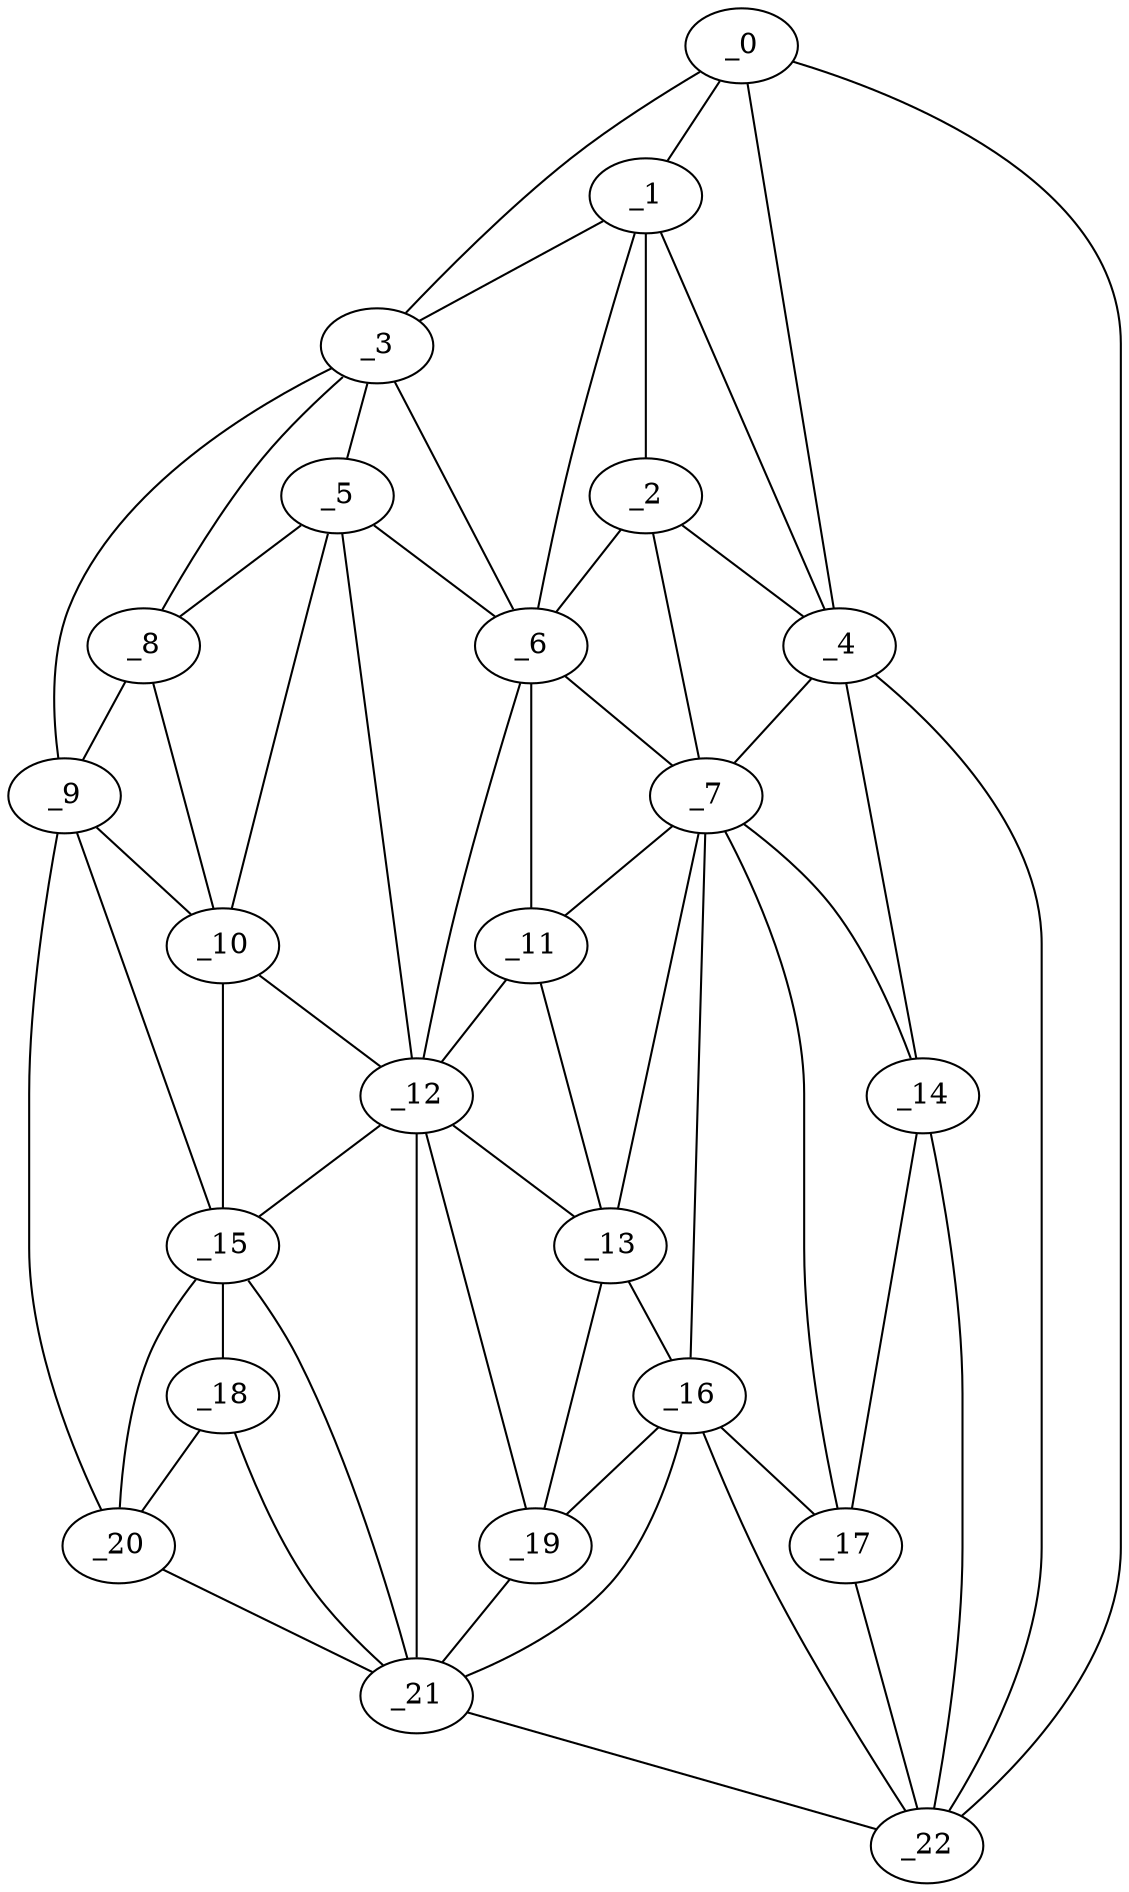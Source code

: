 graph "obj19__270.gxl" {
	_0	 [x=34,
		y=114];
	_1	 [x=38,
		y=98];
	_0 -- _1	 [valence=2];
	_3	 [x=42,
		y=3];
	_0 -- _3	 [valence=1];
	_4	 [x=44,
		y=110];
	_0 -- _4	 [valence=1];
	_22	 [x=96,
		y=123];
	_0 -- _22	 [valence=1];
	_2	 [x=40,
		y=93];
	_1 -- _2	 [valence=2];
	_1 -- _3	 [valence=1];
	_1 -- _4	 [valence=2];
	_6	 [x=45,
		y=71];
	_1 -- _6	 [valence=2];
	_2 -- _4	 [valence=2];
	_2 -- _6	 [valence=2];
	_7	 [x=47,
		y=84];
	_2 -- _7	 [valence=2];
	_5	 [x=45,
		y=11];
	_3 -- _5	 [valence=1];
	_3 -- _6	 [valence=2];
	_8	 [x=53,
		y=10];
	_3 -- _8	 [valence=2];
	_9	 [x=56,
		y=3];
	_3 -- _9	 [valence=1];
	_4 -- _7	 [valence=1];
	_14	 [x=81,
		y=110];
	_4 -- _14	 [valence=2];
	_4 -- _22	 [valence=2];
	_5 -- _6	 [valence=1];
	_5 -- _8	 [valence=2];
	_10	 [x=60,
		y=13];
	_5 -- _10	 [valence=2];
	_12	 [x=67,
		y=58];
	_5 -- _12	 [valence=1];
	_6 -- _7	 [valence=2];
	_11	 [x=64,
		y=63];
	_6 -- _11	 [valence=2];
	_6 -- _12	 [valence=2];
	_7 -- _11	 [valence=2];
	_13	 [x=81,
		y=71];
	_7 -- _13	 [valence=2];
	_7 -- _14	 [valence=1];
	_16	 [x=86,
		y=84];
	_7 -- _16	 [valence=2];
	_17	 [x=87,
		y=99];
	_7 -- _17	 [valence=2];
	_8 -- _9	 [valence=1];
	_8 -- _10	 [valence=1];
	_9 -- _10	 [valence=2];
	_15	 [x=82,
		y=14];
	_9 -- _15	 [valence=2];
	_20	 [x=93,
		y=10];
	_9 -- _20	 [valence=1];
	_10 -- _12	 [valence=2];
	_10 -- _15	 [valence=2];
	_11 -- _12	 [valence=2];
	_11 -- _13	 [valence=2];
	_12 -- _13	 [valence=2];
	_12 -- _15	 [valence=2];
	_19	 [x=90,
		y=61];
	_12 -- _19	 [valence=2];
	_21	 [x=96,
		y=49];
	_12 -- _21	 [valence=1];
	_13 -- _16	 [valence=2];
	_13 -- _19	 [valence=1];
	_14 -- _17	 [valence=2];
	_14 -- _22	 [valence=1];
	_18	 [x=89,
		y=14];
	_15 -- _18	 [valence=2];
	_15 -- _20	 [valence=2];
	_15 -- _21	 [valence=2];
	_16 -- _17	 [valence=2];
	_16 -- _19	 [valence=1];
	_16 -- _21	 [valence=1];
	_16 -- _22	 [valence=2];
	_17 -- _22	 [valence=2];
	_18 -- _20	 [valence=1];
	_18 -- _21	 [valence=2];
	_19 -- _21	 [valence=2];
	_20 -- _21	 [valence=1];
	_21 -- _22	 [valence=1];
}
